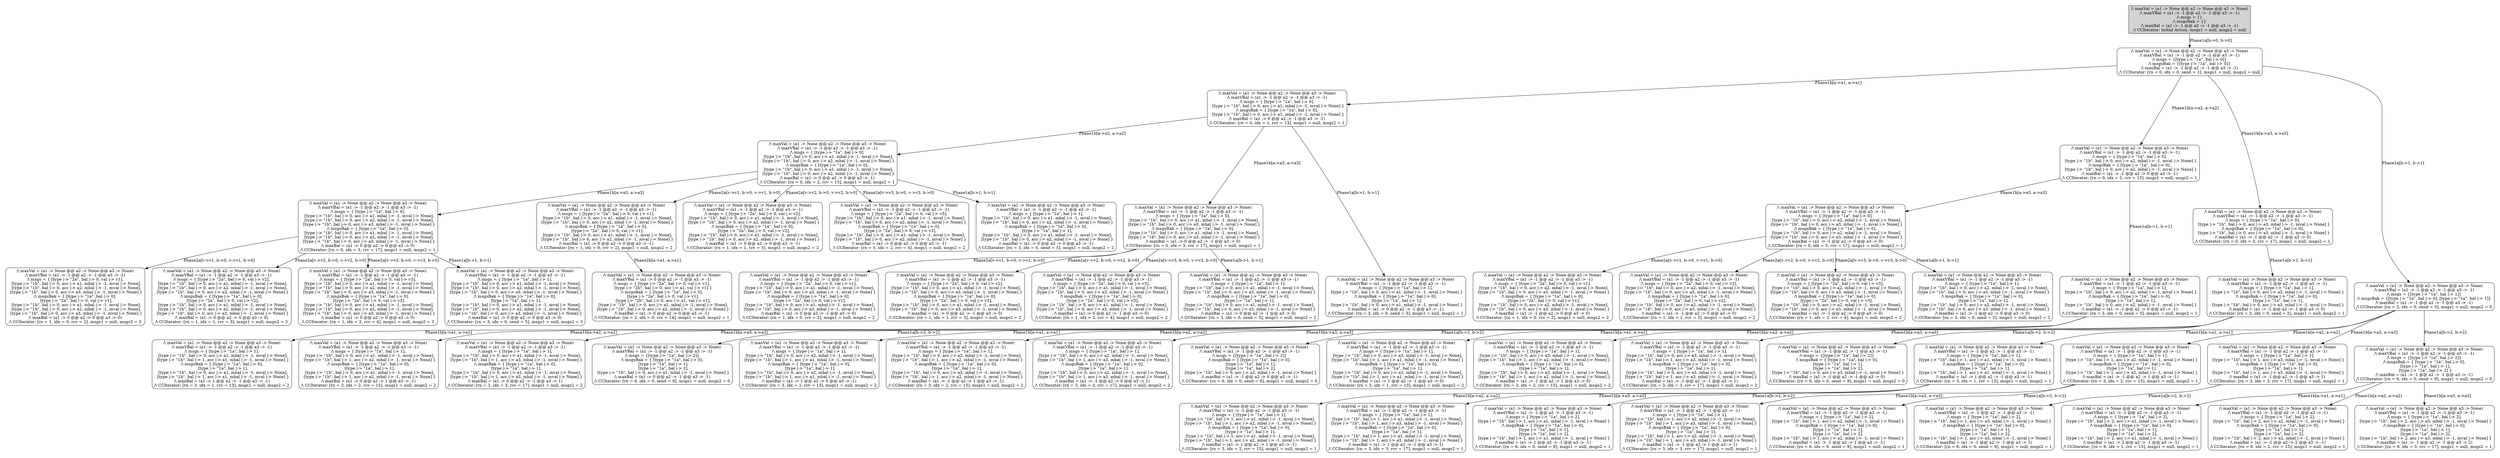 strict digraph DiskGraph {
node [shape=box,style=rounded]
nodesep=0.35;
subgraph cluster_graph {
color="white";
-783843461809023749 [label="/\\ maxVal = (a1 :> None @@ a2 :> None @@ a3 :> None)\n/\\ maxVBal = (a1 :> -1 @@ a2 :> -1 @@ a3 :> -1)\n/\\ msgs = {}\n/\\ msgsBak = {}\n/\\ maxBal = (a1 :> -1 @@ a2 :> -1 @@ a3 :> -1)\n/\\ CCIterator: Initial Action, msgs1 = null, msgs2 = null",style = filled]
-783843461809023749 -> 89586503969558820 [label="Phase1a[b->0, b->0]",color="black",fontcolor="black"];
89586503969558820 [label="/\\ maxVal = (a1 :> None @@ a2 :> None @@ a3 :> None)\n/\\ maxVBal = (a1 :> -1 @@ a2 :> -1 @@ a3 :> -1)\n/\\ msgs = {[type |-> \"1a\", bal |-> 0]}\n/\\ msgsBak = {[type |-> \"1a\", bal |-> 0]}\n/\\ maxBal = (a1 :> -1 @@ a2 :> -1 @@ a3 :> -1)\n/\\ CCIterator: [rn = 0, idx = 0, send = 1], msgs1 = null, msgs2 = null"];
89586503969558820 -> -3536700690470114615 [label="Phase1b[a->a1, a->a1]",color="black",fontcolor="black"];
-3536700690470114615 [label="/\\ maxVal = (a1 :> None @@ a2 :> None @@ a3 :> None)\n/\\ maxVBal = (a1 :> -1 @@ a2 :> -1 @@ a3 :> -1)\n/\\ msgs = { [type |-> \"1a\", bal |-> 0],\n  [type |-> \"1b\", bal |-> 0, acc |-> a1, mbal |-> -1, mval |-> None] }\n/\\ msgsBak = { [type |-> \"1a\", bal |-> 0],\n  [type |-> \"1b\", bal |-> 0, acc |-> a1, mbal |-> -1, mval |-> None] }\n/\\ maxBal = (a1 :> 0 @@ a2 :> -1 @@ a3 :> -1)\n/\\ CCIterator: [rn = 0, idx = 1, rcv = 13], msgs1 = null, msgs2 = 1"];
89586503969558820 -> 586396933715457328 [label="Phase1b[a->a2, a->a2]",color="black",fontcolor="black"];
586396933715457328 [label="/\\ maxVal = (a1 :> None @@ a2 :> None @@ a3 :> None)\n/\\ maxVBal = (a1 :> -1 @@ a2 :> -1 @@ a3 :> -1)\n/\\ msgs = { [type |-> \"1a\", bal |-> 0],\n  [type |-> \"1b\", bal |-> 0, acc |-> a2, mbal |-> -1, mval |-> None] }\n/\\ msgsBak = { [type |-> \"1a\", bal |-> 0],\n  [type |-> \"1b\", bal |-> 0, acc |-> a2, mbal |-> -1, mval |-> None] }\n/\\ maxBal = (a1 :> -1 @@ a2 :> 0 @@ a3 :> -1)\n/\\ CCIterator: [rn = 0, idx = 2, rcv = 15], msgs1 = null, msgs2 = 1"];
89586503969558820 -> 759928773422524099 [label="Phase1b[a->a3, a->a3]",color="black",fontcolor="black"];
759928773422524099 [label="/\\ maxVal = (a1 :> None @@ a2 :> None @@ a3 :> None)\n/\\ maxVBal = (a1 :> -1 @@ a2 :> -1 @@ a3 :> -1)\n/\\ msgs = { [type |-> \"1a\", bal |-> 0],\n  [type |-> \"1b\", bal |-> 0, acc |-> a3, mbal |-> -1, mval |-> None] }\n/\\ msgsBak = { [type |-> \"1a\", bal |-> 0],\n  [type |-> \"1b\", bal |-> 0, acc |-> a3, mbal |-> -1, mval |-> None] }\n/\\ maxBal = (a1 :> -1 @@ a2 :> -1 @@ a3 :> 0)\n/\\ CCIterator: [rn = 0, idx = 3, rcv = 17], msgs1 = null, msgs2 = 1"];
89586503969558820 -> -193270142883649610 [label="Phase1a[b->1, b->1]",color="black",fontcolor="black"];
-193270142883649610 [label="/\\ maxVal = (a1 :> None @@ a2 :> None @@ a3 :> None)\n/\\ maxVBal = (a1 :> -1 @@ a2 :> -1 @@ a3 :> -1)\n/\\ msgs = {[type |-> \"1a\", bal |-> 1]}\n/\\ msgsBak = {[type |-> \"1a\", bal |-> 0], [type |-> \"1a\", bal |-> 1]}\n/\\ maxBal = (a1 :> -1 @@ a2 :> -1 @@ a3 :> -1)\n/\\ CCIterator: [rn = 3, idx = 0, send = 5], msgs1 = null, msgs2 = 0"];
-3536700690470114615 -> -4638425869231125771 [label="Phase1b[a->a2, a->a2]",color="black",fontcolor="black"];
-4638425869231125771 [label="/\\ maxVal = (a1 :> None @@ a2 :> None @@ a3 :> None)\n/\\ maxVBal = (a1 :> -1 @@ a2 :> -1 @@ a3 :> -1)\n/\\ msgs = { [type |-> \"1a\", bal |-> 0],\n  [type |-> \"1b\", bal |-> 0, acc |-> a1, mbal |-> -1, mval |-> None],\n  [type |-> \"1b\", bal |-> 0, acc |-> a2, mbal |-> -1, mval |-> None] }\n/\\ msgsBak = { [type |-> \"1a\", bal |-> 0],\n  [type |-> \"1b\", bal |-> 0, acc |-> a1, mbal |-> -1, mval |-> None],\n  [type |-> \"1b\", bal |-> 0, acc |-> a2, mbal |-> -1, mval |-> None] }\n/\\ maxBal = (a1 :> 0 @@ a2 :> 0 @@ a3 :> -1)\n/\\ CCIterator: [rn = 0, idx = 2, rcv = 15], msgs1 = null, msgs2 = 1"];
-3536700690470114615 -> -458922857920013207 [label="Phase1b[a->a3, a->a3]",color="black",fontcolor="black"];
-458922857920013207 [label="/\\ maxVal = (a1 :> None @@ a2 :> None @@ a3 :> None)\n/\\ maxVBal = (a1 :> -1 @@ a2 :> -1 @@ a3 :> -1)\n/\\ msgs = { [type |-> \"1a\", bal |-> 0],\n  [type |-> \"1b\", bal |-> 0, acc |-> a1, mbal |-> -1, mval |-> None],\n  [type |-> \"1b\", bal |-> 0, acc |-> a3, mbal |-> -1, mval |-> None] }\n/\\ msgsBak = { [type |-> \"1a\", bal |-> 0],\n  [type |-> \"1b\", bal |-> 0, acc |-> a1, mbal |-> -1, mval |-> None],\n  [type |-> \"1b\", bal |-> 0, acc |-> a3, mbal |-> -1, mval |-> None] }\n/\\ maxBal = (a1 :> 0 @@ a2 :> -1 @@ a3 :> 0)\n/\\ CCIterator: [rn = 0, idx = 3, rcv = 17], msgs1 = null, msgs2 = 1"];
-3536700690470114615 -> -336054467440140465 [label="Phase1a[b->1, b->1]",color="black",fontcolor="black"];
-336054467440140465 [label="/\\ maxVal = (a1 :> None @@ a2 :> None @@ a3 :> None)\n/\\ maxVBal = (a1 :> -1 @@ a2 :> -1 @@ a3 :> -1)\n/\\ msgs = { [type |-> \"1a\", bal |-> 1],\n  [type |-> \"1b\", bal |-> 0, acc |-> a1, mbal |-> -1, mval |-> None] }\n/\\ msgsBak = { [type |-> \"1a\", bal |-> 0],\n  [type |-> \"1a\", bal |-> 1],\n  [type |-> \"1b\", bal |-> 0, acc |-> a1, mbal |-> -1, mval |-> None] }\n/\\ maxBal = (a1 :> 0 @@ a2 :> -1 @@ a3 :> -1)\n/\\ CCIterator: [rn = 3, idx = 0, send = 5], msgs1 = null, msgs2 = 1"];
586396933715457328 -> -5134153289974505985 [label="Phase1b[a->a3, a->a3]",color="black",fontcolor="black"];
-5134153289974505985 [label="/\\ maxVal = (a1 :> None @@ a2 :> None @@ a3 :> None)\n/\\ maxVBal = (a1 :> -1 @@ a2 :> -1 @@ a3 :> -1)\n/\\ msgs = { [type |-> \"1a\", bal |-> 0],\n  [type |-> \"1b\", bal |-> 0, acc |-> a2, mbal |-> -1, mval |-> None],\n  [type |-> \"1b\", bal |-> 0, acc |-> a3, mbal |-> -1, mval |-> None] }\n/\\ msgsBak = { [type |-> \"1a\", bal |-> 0],\n  [type |-> \"1b\", bal |-> 0, acc |-> a2, mbal |-> -1, mval |-> None],\n  [type |-> \"1b\", bal |-> 0, acc |-> a3, mbal |-> -1, mval |-> None] }\n/\\ maxBal = (a1 :> -1 @@ a2 :> 0 @@ a3 :> 0)\n/\\ CCIterator: [rn = 0, idx = 3, rcv = 17], msgs1 = null, msgs2 = 1"];
586396933715457328 -> 7902035128412051443 [label="Phase1a[b->1, b->1]",color="black",fontcolor="black"];
7902035128412051443 [label="/\\ maxVal = (a1 :> None @@ a2 :> None @@ a3 :> None)\n/\\ maxVBal = (a1 :> -1 @@ a2 :> -1 @@ a3 :> -1)\n/\\ msgs = { [type |-> \"1a\", bal |-> 1],\n  [type |-> \"1b\", bal |-> 0, acc |-> a2, mbal |-> -1, mval |-> None] }\n/\\ msgsBak = { [type |-> \"1a\", bal |-> 0],\n  [type |-> \"1a\", bal |-> 1],\n  [type |-> \"1b\", bal |-> 0, acc |-> a2, mbal |-> -1, mval |-> None] }\n/\\ maxBal = (a1 :> -1 @@ a2 :> 0 @@ a3 :> -1)\n/\\ CCIterator: [rn = 3, idx = 0, send = 5], msgs1 = null, msgs2 = 1"];
759928773422524099 -> -7654484446035502144 [label="Phase1a[b->1, b->1]",color="black",fontcolor="black"];
-7654484446035502144 [label="/\\ maxVal = (a1 :> None @@ a2 :> None @@ a3 :> None)\n/\\ maxVBal = (a1 :> -1 @@ a2 :> -1 @@ a3 :> -1)\n/\\ msgs = { [type |-> \"1a\", bal |-> 1],\n  [type |-> \"1b\", bal |-> 0, acc |-> a3, mbal |-> -1, mval |-> None] }\n/\\ msgsBak = { [type |-> \"1a\", bal |-> 0],\n  [type |-> \"1a\", bal |-> 1],\n  [type |-> \"1b\", bal |-> 0, acc |-> a3, mbal |-> -1, mval |-> None] }\n/\\ maxBal = (a1 :> -1 @@ a2 :> -1 @@ a3 :> 0)\n/\\ CCIterator: [rn = 3, idx = 0, send = 5], msgs1 = null, msgs2 = 1"];
-193270142883649610 -> 7111363086530880900 [label="Phase1b[a->a1, a->a1]",color="black",fontcolor="black"];
7111363086530880900 [label="/\\ maxVal = (a1 :> None @@ a2 :> None @@ a3 :> None)\n/\\ maxVBal = (a1 :> -1 @@ a2 :> -1 @@ a3 :> -1)\n/\\ msgs = { [type |-> \"1a\", bal |-> 1],\n  [type |-> \"1b\", bal |-> 1, acc |-> a1, mbal |-> -1, mval |-> None] }\n/\\ msgsBak = { [type |-> \"1a\", bal |-> 0],\n  [type |-> \"1a\", bal |-> 1],\n  [type |-> \"1b\", bal |-> 1, acc |-> a1, mbal |-> -1, mval |-> None] }\n/\\ maxBal = (a1 :> 1 @@ a2 :> -1 @@ a3 :> -1)\n/\\ CCIterator: [rn = 3, idx = 1, rcv = 13], msgs1 = null, msgs2 = 1"];
-193270142883649610 -> -3459706230766987334 [label="Phase1b[a->a2, a->a2]",color="black",fontcolor="black"];
-3459706230766987334 [label="/\\ maxVal = (a1 :> None @@ a2 :> None @@ a3 :> None)\n/\\ maxVBal = (a1 :> -1 @@ a2 :> -1 @@ a3 :> -1)\n/\\ msgs = { [type |-> \"1a\", bal |-> 1],\n  [type |-> \"1b\", bal |-> 1, acc |-> a2, mbal |-> -1, mval |-> None] }\n/\\ msgsBak = { [type |-> \"1a\", bal |-> 0],\n  [type |-> \"1a\", bal |-> 1],\n  [type |-> \"1b\", bal |-> 1, acc |-> a2, mbal |-> -1, mval |-> None] }\n/\\ maxBal = (a1 :> -1 @@ a2 :> 1 @@ a3 :> -1)\n/\\ CCIterator: [rn = 3, idx = 2, rcv = 15], msgs1 = null, msgs2 = 1"];
-193270142883649610 -> -4813248981791016798 [label="Phase1b[a->a3, a->a3]",color="black",fontcolor="black"];
-4813248981791016798 [label="/\\ maxVal = (a1 :> None @@ a2 :> None @@ a3 :> None)\n/\\ maxVBal = (a1 :> -1 @@ a2 :> -1 @@ a3 :> -1)\n/\\ msgs = { [type |-> \"1a\", bal |-> 1],\n  [type |-> \"1b\", bal |-> 1, acc |-> a3, mbal |-> -1, mval |-> None] }\n/\\ msgsBak = { [type |-> \"1a\", bal |-> 0],\n  [type |-> \"1a\", bal |-> 1],\n  [type |-> \"1b\", bal |-> 1, acc |-> a3, mbal |-> -1, mval |-> None] }\n/\\ maxBal = (a1 :> -1 @@ a2 :> -1 @@ a3 :> 1)\n/\\ CCIterator: [rn = 3, idx = 3, rcv = 17], msgs1 = null, msgs2 = 1"];
-193270142883649610 -> 5377352619169603616 [label="Phase1a[b->2, b->2]",color="black",fontcolor="black"];
5377352619169603616 [label="/\\ maxVal = (a1 :> None @@ a2 :> None @@ a3 :> None)\n/\\ maxVBal = (a1 :> -1 @@ a2 :> -1 @@ a3 :> -1)\n/\\ msgs = {[type |-> \"1a\", bal |-> 2]}\n/\\ msgsBak = { [type |-> \"1a\", bal |-> 0],\n  [type |-> \"1a\", bal |-> 1],\n  [type |-> \"1a\", bal |-> 2] }\n/\\ maxBal = (a1 :> -1 @@ a2 :> -1 @@ a3 :> -1)\n/\\ CCIterator: [rn = 6, idx = 0, send = 9], msgs1 = null, msgs2 = 0"];
-4638425869231125771 -> 1149722997001922469 [label="Phase1b[a->a3, a->a3]",color="black",fontcolor="black"];
1149722997001922469 [label="/\\ maxVal = (a1 :> None @@ a2 :> None @@ a3 :> None)\n/\\ maxVBal = (a1 :> -1 @@ a2 :> -1 @@ a3 :> -1)\n/\\ msgs = { [type |-> \"1a\", bal |-> 0],\n  [type |-> \"1b\", bal |-> 0, acc |-> a1, mbal |-> -1, mval |-> None],\n  [type |-> \"1b\", bal |-> 0, acc |-> a2, mbal |-> -1, mval |-> None],\n  [type |-> \"1b\", bal |-> 0, acc |-> a3, mbal |-> -1, mval |-> None] }\n/\\ msgsBak = { [type |-> \"1a\", bal |-> 0],\n  [type |-> \"1b\", bal |-> 0, acc |-> a1, mbal |-> -1, mval |-> None],\n  [type |-> \"1b\", bal |-> 0, acc |-> a2, mbal |-> -1, mval |-> None],\n  [type |-> \"1b\", bal |-> 0, acc |-> a3, mbal |-> -1, mval |-> None] }\n/\\ maxBal = (a1 :> 0 @@ a2 :> 0 @@ a3 :> 0)\n/\\ CCIterator: [rn = 0, idx = 3, rcv = 17], msgs1 = null, msgs2 = 1"];
-4638425869231125771 -> 2160805858232454261 [label="Phase2a[v->v1, b->0, v->v1, b->0]",color="black",fontcolor="black"];
2160805858232454261 [label="/\\ maxVal = (a1 :> None @@ a2 :> None @@ a3 :> None)\n/\\ maxVBal = (a1 :> -1 @@ a2 :> -1 @@ a3 :> -1)\n/\\ msgs = { [type |-> \"2a\", bal |-> 0, val |-> v1],\n  [type |-> \"1b\", bal |-> 0, acc |-> a1, mbal |-> -1, mval |-> None],\n  [type |-> \"1b\", bal |-> 0, acc |-> a2, mbal |-> -1, mval |-> None] }\n/\\ msgsBak = { [type |-> \"1a\", bal |-> 0],\n  [type |-> \"2a\", bal |-> 0, val |-> v1],\n  [type |-> \"1b\", bal |-> 0, acc |-> a1, mbal |-> -1, mval |-> None],\n  [type |-> \"1b\", bal |-> 0, acc |-> a2, mbal |-> -1, mval |-> None] }\n/\\ maxBal = (a1 :> 0 @@ a2 :> 0 @@ a3 :> -1)\n/\\ CCIterator: [rn = 1, idx = 0, rcv = 2], msgs1 = null, msgs2 = 2"];
-4638425869231125771 -> 3286695918114426330 [label="Phase2a[v->v2, b->0, v->v2, b->0]",color="black",fontcolor="black"];
3286695918114426330 [label="/\\ maxVal = (a1 :> None @@ a2 :> None @@ a3 :> None)\n/\\ maxVBal = (a1 :> -1 @@ a2 :> -1 @@ a3 :> -1)\n/\\ msgs = { [type |-> \"2a\", bal |-> 0, val |-> v2],\n  [type |-> \"1b\", bal |-> 0, acc |-> a1, mbal |-> -1, mval |-> None],\n  [type |-> \"1b\", bal |-> 0, acc |-> a2, mbal |-> -1, mval |-> None] }\n/\\ msgsBak = { [type |-> \"1a\", bal |-> 0],\n  [type |-> \"2a\", bal |-> 0, val |-> v2],\n  [type |-> \"1b\", bal |-> 0, acc |-> a1, mbal |-> -1, mval |-> None],\n  [type |-> \"1b\", bal |-> 0, acc |-> a2, mbal |-> -1, mval |-> None] }\n/\\ maxBal = (a1 :> 0 @@ a2 :> 0 @@ a3 :> -1)\n/\\ CCIterator: [rn = 1, idx = 1, rcv = 3], msgs1 = null, msgs2 = 2"];
-4638425869231125771 -> 9024275234812219179 [label="Phase2a[v->v3, b->0, v->v3, b->0]",color="black",fontcolor="black"];
9024275234812219179 [label="/\\ maxVal = (a1 :> None @@ a2 :> None @@ a3 :> None)\n/\\ maxVBal = (a1 :> -1 @@ a2 :> -1 @@ a3 :> -1)\n/\\ msgs = { [type |-> \"2a\", bal |-> 0, val |-> v3],\n  [type |-> \"1b\", bal |-> 0, acc |-> a1, mbal |-> -1, mval |-> None],\n  [type |-> \"1b\", bal |-> 0, acc |-> a2, mbal |-> -1, mval |-> None] }\n/\\ msgsBak = { [type |-> \"1a\", bal |-> 0],\n  [type |-> \"2a\", bal |-> 0, val |-> v3],\n  [type |-> \"1b\", bal |-> 0, acc |-> a1, mbal |-> -1, mval |-> None],\n  [type |-> \"1b\", bal |-> 0, acc |-> a2, mbal |-> -1, mval |-> None] }\n/\\ maxBal = (a1 :> 0 @@ a2 :> 0 @@ a3 :> -1)\n/\\ CCIterator: [rn = 1, idx = 2, rcv = 4], msgs1 = null, msgs2 = 2"];
-4638425869231125771 -> -5809754615540571102 [label="Phase1a[b->1, b->1]",color="black",fontcolor="black"];
-5809754615540571102 [label="/\\ maxVal = (a1 :> None @@ a2 :> None @@ a3 :> None)\n/\\ maxVBal = (a1 :> -1 @@ a2 :> -1 @@ a3 :> -1)\n/\\ msgs = { [type |-> \"1a\", bal |-> 1],\n  [type |-> \"1b\", bal |-> 0, acc |-> a1, mbal |-> -1, mval |-> None],\n  [type |-> \"1b\", bal |-> 0, acc |-> a2, mbal |-> -1, mval |-> None] }\n/\\ msgsBak = { [type |-> \"1a\", bal |-> 0],\n  [type |-> \"1a\", bal |-> 1],\n  [type |-> \"1b\", bal |-> 0, acc |-> a1, mbal |-> -1, mval |-> None],\n  [type |-> \"1b\", bal |-> 0, acc |-> a2, mbal |-> -1, mval |-> None] }\n/\\ maxBal = (a1 :> 0 @@ a2 :> 0 @@ a3 :> -1)\n/\\ CCIterator: [rn = 3, idx = 0, send = 5], msgs1 = null, msgs2 = 2"];
-458922857920013207 -> -489198710205397266 [label="Phase2a[v->v1, b->0, v->v1, b->0]",color="black",fontcolor="black"];
-489198710205397266 [label="/\\ maxVal = (a1 :> None @@ a2 :> None @@ a3 :> None)\n/\\ maxVBal = (a1 :> -1 @@ a2 :> -1 @@ a3 :> -1)\n/\\ msgs = { [type |-> \"2a\", bal |-> 0, val |-> v1],\n  [type |-> \"1b\", bal |-> 0, acc |-> a1, mbal |-> -1, mval |-> None],\n  [type |-> \"1b\", bal |-> 0, acc |-> a3, mbal |-> -1, mval |-> None] }\n/\\ msgsBak = { [type |-> \"1a\", bal |-> 0],\n  [type |-> \"2a\", bal |-> 0, val |-> v1],\n  [type |-> \"1b\", bal |-> 0, acc |-> a1, mbal |-> -1, mval |-> None],\n  [type |-> \"1b\", bal |-> 0, acc |-> a3, mbal |-> -1, mval |-> None] }\n/\\ maxBal = (a1 :> 0 @@ a2 :> -1 @@ a3 :> 0)\n/\\ CCIterator: [rn = 1, idx = 0, rcv = 2], msgs1 = null, msgs2 = 2"];
-458922857920013207 -> -3938945835747227839 [label="Phase2a[v->v2, b->0, v->v2, b->0]",color="black",fontcolor="black"];
-3938945835747227839 [label="/\\ maxVal = (a1 :> None @@ a2 :> None @@ a3 :> None)\n/\\ maxVBal = (a1 :> -1 @@ a2 :> -1 @@ a3 :> -1)\n/\\ msgs = { [type |-> \"2a\", bal |-> 0, val |-> v2],\n  [type |-> \"1b\", bal |-> 0, acc |-> a1, mbal |-> -1, mval |-> None],\n  [type |-> \"1b\", bal |-> 0, acc |-> a3, mbal |-> -1, mval |-> None] }\n/\\ msgsBak = { [type |-> \"1a\", bal |-> 0],\n  [type |-> \"2a\", bal |-> 0, val |-> v2],\n  [type |-> \"1b\", bal |-> 0, acc |-> a1, mbal |-> -1, mval |-> None],\n  [type |-> \"1b\", bal |-> 0, acc |-> a3, mbal |-> -1, mval |-> None] }\n/\\ maxBal = (a1 :> 0 @@ a2 :> -1 @@ a3 :> 0)\n/\\ CCIterator: [rn = 1, idx = 1, rcv = 3], msgs1 = null, msgs2 = 2"];
-458922857920013207 -> -7352663345080449616 [label="Phase2a[v->v3, b->0, v->v3, b->0]",color="black",fontcolor="black"];
-7352663345080449616 [label="/\\ maxVal = (a1 :> None @@ a2 :> None @@ a3 :> None)\n/\\ maxVBal = (a1 :> -1 @@ a2 :> -1 @@ a3 :> -1)\n/\\ msgs = { [type |-> \"2a\", bal |-> 0, val |-> v3],\n  [type |-> \"1b\", bal |-> 0, acc |-> a1, mbal |-> -1, mval |-> None],\n  [type |-> \"1b\", bal |-> 0, acc |-> a3, mbal |-> -1, mval |-> None] }\n/\\ msgsBak = { [type |-> \"1a\", bal |-> 0],\n  [type |-> \"2a\", bal |-> 0, val |-> v3],\n  [type |-> \"1b\", bal |-> 0, acc |-> a1, mbal |-> -1, mval |-> None],\n  [type |-> \"1b\", bal |-> 0, acc |-> a3, mbal |-> -1, mval |-> None] }\n/\\ maxBal = (a1 :> 0 @@ a2 :> -1 @@ a3 :> 0)\n/\\ CCIterator: [rn = 1, idx = 2, rcv = 4], msgs1 = null, msgs2 = 2"];
-458922857920013207 -> 5501030564059874632 [label="Phase1a[b->1, b->1]",color="black",fontcolor="black"];
5501030564059874632 [label="/\\ maxVal = (a1 :> None @@ a2 :> None @@ a3 :> None)\n/\\ maxVBal = (a1 :> -1 @@ a2 :> -1 @@ a3 :> -1)\n/\\ msgs = { [type |-> \"1a\", bal |-> 1],\n  [type |-> \"1b\", bal |-> 0, acc |-> a1, mbal |-> -1, mval |-> None],\n  [type |-> \"1b\", bal |-> 0, acc |-> a3, mbal |-> -1, mval |-> None] }\n/\\ msgsBak = { [type |-> \"1a\", bal |-> 0],\n  [type |-> \"1a\", bal |-> 1],\n  [type |-> \"1b\", bal |-> 0, acc |-> a1, mbal |-> -1, mval |-> None],\n  [type |-> \"1b\", bal |-> 0, acc |-> a3, mbal |-> -1, mval |-> None] }\n/\\ maxBal = (a1 :> 0 @@ a2 :> -1 @@ a3 :> 0)\n/\\ CCIterator: [rn = 3, idx = 0, send = 5], msgs1 = null, msgs2 = 2"];
-336054467440140465 -> 5454872189433032208 [label="Phase1b[a->a1, a->a1]",color="black",fontcolor="black"];
5454872189433032208 [label="/\\ maxVal = (a1 :> None @@ a2 :> None @@ a3 :> None)\n/\\ maxVBal = (a1 :> -1 @@ a2 :> -1 @@ a3 :> -1)\n/\\ msgs = { [type |-> \"1a\", bal |-> 1],\n  [type |-> \"1b\", bal |-> 0, acc |-> a1, mbal |-> -1, mval |-> None],\n  [type |-> \"1b\", bal |-> 1, acc |-> a1, mbal |-> -1, mval |-> None] }\n/\\ msgsBak = { [type |-> \"1a\", bal |-> 0],\n  [type |-> \"1a\", bal |-> 1],\n  [type |-> \"1b\", bal |-> 0, acc |-> a1, mbal |-> -1, mval |-> None],\n  [type |-> \"1b\", bal |-> 1, acc |-> a1, mbal |-> -1, mval |-> None] }\n/\\ maxBal = (a1 :> 1 @@ a2 :> -1 @@ a3 :> -1)\n/\\ CCIterator: [rn = 3, idx = 1, rcv = 13], msgs1 = null, msgs2 = 2"];
-336054467440140465 -> 5997845482355338673 [label="Phase1b[a->a2, a->a2]",color="black",fontcolor="black"];
5997845482355338673 [label="/\\ maxVal = (a1 :> None @@ a2 :> None @@ a3 :> None)\n/\\ maxVBal = (a1 :> -1 @@ a2 :> -1 @@ a3 :> -1)\n/\\ msgs = { [type |-> \"1a\", bal |-> 1],\n  [type |-> \"1b\", bal |-> 0, acc |-> a1, mbal |-> -1, mval |-> None],\n  [type |-> \"1b\", bal |-> 1, acc |-> a2, mbal |-> -1, mval |-> None] }\n/\\ msgsBak = { [type |-> \"1a\", bal |-> 0],\n  [type |-> \"1a\", bal |-> 1],\n  [type |-> \"1b\", bal |-> 0, acc |-> a1, mbal |-> -1, mval |-> None],\n  [type |-> \"1b\", bal |-> 1, acc |-> a2, mbal |-> -1, mval |-> None] }\n/\\ maxBal = (a1 :> 0 @@ a2 :> 1 @@ a3 :> -1)\n/\\ CCIterator: [rn = 3, idx = 2, rcv = 15], msgs1 = null, msgs2 = 2"];
-336054467440140465 -> 4221994409257529328 [label="Phase1b[a->a3, a->a3]",color="black",fontcolor="black"];
4221994409257529328 [label="/\\ maxVal = (a1 :> None @@ a2 :> None @@ a3 :> None)\n/\\ maxVBal = (a1 :> -1 @@ a2 :> -1 @@ a3 :> -1)\n/\\ msgs = { [type |-> \"1a\", bal |-> 1],\n  [type |-> \"1b\", bal |-> 0, acc |-> a1, mbal |-> -1, mval |-> None],\n  [type |-> \"1b\", bal |-> 1, acc |-> a3, mbal |-> -1, mval |-> None] }\n/\\ msgsBak = { [type |-> \"1a\", bal |-> 0],\n  [type |-> \"1a\", bal |-> 1],\n  [type |-> \"1b\", bal |-> 0, acc |-> a1, mbal |-> -1, mval |-> None],\n  [type |-> \"1b\", bal |-> 1, acc |-> a3, mbal |-> -1, mval |-> None] }\n/\\ maxBal = (a1 :> 0 @@ a2 :> -1 @@ a3 :> 1)\n/\\ CCIterator: [rn = 3, idx = 3, rcv = 17], msgs1 = null, msgs2 = 2"];
-336054467440140465 -> 6238252969734790407 [label="Phase1a[b->2, b->2]",color="black",fontcolor="black"];
6238252969734790407 [label="/\\ maxVal = (a1 :> None @@ a2 :> None @@ a3 :> None)\n/\\ maxVBal = (a1 :> -1 @@ a2 :> -1 @@ a3 :> -1)\n/\\ msgs = {[type |-> \"1a\", bal |-> 2]}\n/\\ msgsBak = { [type |-> \"1a\", bal |-> 0],\n  [type |-> \"1a\", bal |-> 1],\n  [type |-> \"1a\", bal |-> 2],\n  [type |-> \"1b\", bal |-> 0, acc |-> a1, mbal |-> -1, mval |-> None] }\n/\\ maxBal = (a1 :> 0 @@ a2 :> -1 @@ a3 :> -1)\n/\\ CCIterator: [rn = 6, idx = 0, send = 9], msgs1 = null, msgs2 = 0"];
-5134153289974505985 -> 8901232676409823510 [label="Phase2a[v->v1, b->0, v->v1, b->0]",color="black",fontcolor="black"];
8901232676409823510 [label="/\\ maxVal = (a1 :> None @@ a2 :> None @@ a3 :> None)\n/\\ maxVBal = (a1 :> -1 @@ a2 :> -1 @@ a3 :> -1)\n/\\ msgs = { [type |-> \"2a\", bal |-> 0, val |-> v1],\n  [type |-> \"1b\", bal |-> 0, acc |-> a2, mbal |-> -1, mval |-> None],\n  [type |-> \"1b\", bal |-> 0, acc |-> a3, mbal |-> -1, mval |-> None] }\n/\\ msgsBak = { [type |-> \"1a\", bal |-> 0],\n  [type |-> \"2a\", bal |-> 0, val |-> v1],\n  [type |-> \"1b\", bal |-> 0, acc |-> a2, mbal |-> -1, mval |-> None],\n  [type |-> \"1b\", bal |-> 0, acc |-> a3, mbal |-> -1, mval |-> None] }\n/\\ maxBal = (a1 :> -1 @@ a2 :> 0 @@ a3 :> 0)\n/\\ CCIterator: [rn = 1, idx = 0, rcv = 2], msgs1 = null, msgs2 = 2"];
-5134153289974505985 -> 5469496444185039033 [label="Phase2a[v->v2, b->0, v->v2, b->0]",color="black",fontcolor="black"];
5469496444185039033 [label="/\\ maxVal = (a1 :> None @@ a2 :> None @@ a3 :> None)\n/\\ maxVBal = (a1 :> -1 @@ a2 :> -1 @@ a3 :> -1)\n/\\ msgs = { [type |-> \"2a\", bal |-> 0, val |-> v2],\n  [type |-> \"1b\", bal |-> 0, acc |-> a2, mbal |-> -1, mval |-> None],\n  [type |-> \"1b\", bal |-> 0, acc |-> a3, mbal |-> -1, mval |-> None] }\n/\\ msgsBak = { [type |-> \"1a\", bal |-> 0],\n  [type |-> \"2a\", bal |-> 0, val |-> v2],\n  [type |-> \"1b\", bal |-> 0, acc |-> a2, mbal |-> -1, mval |-> None],\n  [type |-> \"1b\", bal |-> 0, acc |-> a3, mbal |-> -1, mval |-> None] }\n/\\ maxBal = (a1 :> -1 @@ a2 :> 0 @@ a3 :> 0)\n/\\ CCIterator: [rn = 1, idx = 1, rcv = 3], msgs1 = null, msgs2 = 2"];
-5134153289974505985 -> 1965702545830629960 [label="Phase2a[v->v3, b->0, v->v3, b->0]",color="black",fontcolor="black"];
1965702545830629960 [label="/\\ maxVal = (a1 :> None @@ a2 :> None @@ a3 :> None)\n/\\ maxVBal = (a1 :> -1 @@ a2 :> -1 @@ a3 :> -1)\n/\\ msgs = { [type |-> \"2a\", bal |-> 0, val |-> v3],\n  [type |-> \"1b\", bal |-> 0, acc |-> a2, mbal |-> -1, mval |-> None],\n  [type |-> \"1b\", bal |-> 0, acc |-> a3, mbal |-> -1, mval |-> None] }\n/\\ msgsBak = { [type |-> \"1a\", bal |-> 0],\n  [type |-> \"2a\", bal |-> 0, val |-> v3],\n  [type |-> \"1b\", bal |-> 0, acc |-> a2, mbal |-> -1, mval |-> None],\n  [type |-> \"1b\", bal |-> 0, acc |-> a3, mbal |-> -1, mval |-> None] }\n/\\ maxBal = (a1 :> -1 @@ a2 :> 0 @@ a3 :> 0)\n/\\ CCIterator: [rn = 1, idx = 2, rcv = 4], msgs1 = null, msgs2 = 2"];
-5134153289974505985 -> 8236920257383211042 [label="Phase1a[b->1, b->1]",color="black",fontcolor="black"];
8236920257383211042 [label="/\\ maxVal = (a1 :> None @@ a2 :> None @@ a3 :> None)\n/\\ maxVBal = (a1 :> -1 @@ a2 :> -1 @@ a3 :> -1)\n/\\ msgs = { [type |-> \"1a\", bal |-> 1],\n  [type |-> \"1b\", bal |-> 0, acc |-> a2, mbal |-> -1, mval |-> None],\n  [type |-> \"1b\", bal |-> 0, acc |-> a3, mbal |-> -1, mval |-> None] }\n/\\ msgsBak = { [type |-> \"1a\", bal |-> 0],\n  [type |-> \"1a\", bal |-> 1],\n  [type |-> \"1b\", bal |-> 0, acc |-> a2, mbal |-> -1, mval |-> None],\n  [type |-> \"1b\", bal |-> 0, acc |-> a3, mbal |-> -1, mval |-> None] }\n/\\ maxBal = (a1 :> -1 @@ a2 :> 0 @@ a3 :> 0)\n/\\ CCIterator: [rn = 3, idx = 0, send = 5], msgs1 = null, msgs2 = 2"];
7902035128412051443 -> -1313676618418074354 [label="Phase1b[a->a1, a->a1]",color="black",fontcolor="black"];
-1313676618418074354 [label="/\\ maxVal = (a1 :> None @@ a2 :> None @@ a3 :> None)\n/\\ maxVBal = (a1 :> -1 @@ a2 :> -1 @@ a3 :> -1)\n/\\ msgs = { [type |-> \"1a\", bal |-> 1],\n  [type |-> \"1b\", bal |-> 0, acc |-> a2, mbal |-> -1, mval |-> None],\n  [type |-> \"1b\", bal |-> 1, acc |-> a1, mbal |-> -1, mval |-> None] }\n/\\ msgsBak = { [type |-> \"1a\", bal |-> 0],\n  [type |-> \"1a\", bal |-> 1],\n  [type |-> \"1b\", bal |-> 0, acc |-> a2, mbal |-> -1, mval |-> None],\n  [type |-> \"1b\", bal |-> 1, acc |-> a1, mbal |-> -1, mval |-> None] }\n/\\ maxBal = (a1 :> 1 @@ a2 :> 0 @@ a3 :> -1)\n/\\ CCIterator: [rn = 3, idx = 1, rcv = 13], msgs1 = null, msgs2 = 2"];
7902035128412051443 -> 4498025722894907063 [label="Phase1b[a->a2, a->a2]",color="black",fontcolor="black"];
4498025722894907063 [label="/\\ maxVal = (a1 :> None @@ a2 :> None @@ a3 :> None)\n/\\ maxVBal = (a1 :> -1 @@ a2 :> -1 @@ a3 :> -1)\n/\\ msgs = { [type |-> \"1a\", bal |-> 1],\n  [type |-> \"1b\", bal |-> 0, acc |-> a2, mbal |-> -1, mval |-> None],\n  [type |-> \"1b\", bal |-> 1, acc |-> a2, mbal |-> -1, mval |-> None] }\n/\\ msgsBak = { [type |-> \"1a\", bal |-> 0],\n  [type |-> \"1a\", bal |-> 1],\n  [type |-> \"1b\", bal |-> 0, acc |-> a2, mbal |-> -1, mval |-> None],\n  [type |-> \"1b\", bal |-> 1, acc |-> a2, mbal |-> -1, mval |-> None] }\n/\\ maxBal = (a1 :> -1 @@ a2 :> 1 @@ a3 :> -1)\n/\\ CCIterator: [rn = 3, idx = 2, rcv = 15], msgs1 = null, msgs2 = 2"];
7902035128412051443 -> 328609908245809818 [label="Phase1b[a->a3, a->a3]",color="black",fontcolor="black"];
328609908245809818 [label="/\\ maxVal = (a1 :> None @@ a2 :> None @@ a3 :> None)\n/\\ maxVBal = (a1 :> -1 @@ a2 :> -1 @@ a3 :> -1)\n/\\ msgs = { [type |-> \"1a\", bal |-> 1],\n  [type |-> \"1b\", bal |-> 0, acc |-> a2, mbal |-> -1, mval |-> None],\n  [type |-> \"1b\", bal |-> 1, acc |-> a3, mbal |-> -1, mval |-> None] }\n/\\ msgsBak = { [type |-> \"1a\", bal |-> 0],\n  [type |-> \"1a\", bal |-> 1],\n  [type |-> \"1b\", bal |-> 0, acc |-> a2, mbal |-> -1, mval |-> None],\n  [type |-> \"1b\", bal |-> 1, acc |-> a3, mbal |-> -1, mval |-> None] }\n/\\ maxBal = (a1 :> -1 @@ a2 :> 0 @@ a3 :> 1)\n/\\ CCIterator: [rn = 3, idx = 3, rcv = 17], msgs1 = null, msgs2 = 2"];
7902035128412051443 -> -8727912498288735192 [label="Phase1a[b->2, b->2]",color="black",fontcolor="black"];
-8727912498288735192 [label="/\\ maxVal = (a1 :> None @@ a2 :> None @@ a3 :> None)\n/\\ maxVBal = (a1 :> -1 @@ a2 :> -1 @@ a3 :> -1)\n/\\ msgs = {[type |-> \"1a\", bal |-> 2]}\n/\\ msgsBak = { [type |-> \"1a\", bal |-> 0],\n  [type |-> \"1a\", bal |-> 1],\n  [type |-> \"1a\", bal |-> 2],\n  [type |-> \"1b\", bal |-> 0, acc |-> a2, mbal |-> -1, mval |-> None] }\n/\\ maxBal = (a1 :> -1 @@ a2 :> 0 @@ a3 :> -1)\n/\\ CCIterator: [rn = 6, idx = 0, send = 9], msgs1 = null, msgs2 = 0"];
-7654484446035502144 -> -5126216113457461108 [label="Phase1b[a->a1, a->a1]",color="black",fontcolor="black"];
-5126216113457461108 [label="/\\ maxVal = (a1 :> None @@ a2 :> None @@ a3 :> None)\n/\\ maxVBal = (a1 :> -1 @@ a2 :> -1 @@ a3 :> -1)\n/\\ msgs = { [type |-> \"1a\", bal |-> 1],\n  [type |-> \"1b\", bal |-> 0, acc |-> a3, mbal |-> -1, mval |-> None],\n  [type |-> \"1b\", bal |-> 1, acc |-> a1, mbal |-> -1, mval |-> None] }\n/\\ msgsBak = { [type |-> \"1a\", bal |-> 0],\n  [type |-> \"1a\", bal |-> 1],\n  [type |-> \"1b\", bal |-> 0, acc |-> a3, mbal |-> -1, mval |-> None],\n  [type |-> \"1b\", bal |-> 1, acc |-> a1, mbal |-> -1, mval |-> None] }\n/\\ maxBal = (a1 :> 1 @@ a2 :> -1 @@ a3 :> 0)\n/\\ CCIterator: [rn = 3, idx = 1, rcv = 13], msgs1 = null, msgs2 = 2"];
-7654484446035502144 -> 4052318592364989785 [label="Phase1b[a->a2, a->a2]",color="black",fontcolor="black"];
4052318592364989785 [label="/\\ maxVal = (a1 :> None @@ a2 :> None @@ a3 :> None)\n/\\ maxVBal = (a1 :> -1 @@ a2 :> -1 @@ a3 :> -1)\n/\\ msgs = { [type |-> \"1a\", bal |-> 1],\n  [type |-> \"1b\", bal |-> 0, acc |-> a3, mbal |-> -1, mval |-> None],\n  [type |-> \"1b\", bal |-> 1, acc |-> a2, mbal |-> -1, mval |-> None] }\n/\\ msgsBak = { [type |-> \"1a\", bal |-> 0],\n  [type |-> \"1a\", bal |-> 1],\n  [type |-> \"1b\", bal |-> 0, acc |-> a3, mbal |-> -1, mval |-> None],\n  [type |-> \"1b\", bal |-> 1, acc |-> a2, mbal |-> -1, mval |-> None] }\n/\\ maxBal = (a1 :> -1 @@ a2 :> 1 @@ a3 :> 0)\n/\\ CCIterator: [rn = 3, idx = 2, rcv = 15], msgs1 = null, msgs2 = 2"];
-7654484446035502144 -> 347366106590494680 [label="Phase1b[a->a3, a->a3]",color="black",fontcolor="black"];
347366106590494680 [label="/\\ maxVal = (a1 :> None @@ a2 :> None @@ a3 :> None)\n/\\ maxVBal = (a1 :> -1 @@ a2 :> -1 @@ a3 :> -1)\n/\\ msgs = { [type |-> \"1a\", bal |-> 1],\n  [type |-> \"1b\", bal |-> 0, acc |-> a3, mbal |-> -1, mval |-> None],\n  [type |-> \"1b\", bal |-> 1, acc |-> a3, mbal |-> -1, mval |-> None] }\n/\\ msgsBak = { [type |-> \"1a\", bal |-> 0],\n  [type |-> \"1a\", bal |-> 1],\n  [type |-> \"1b\", bal |-> 0, acc |-> a3, mbal |-> -1, mval |-> None],\n  [type |-> \"1b\", bal |-> 1, acc |-> a3, mbal |-> -1, mval |-> None] }\n/\\ maxBal = (a1 :> -1 @@ a2 :> -1 @@ a3 :> 1)\n/\\ CCIterator: [rn = 3, idx = 3, rcv = 17], msgs1 = null, msgs2 = 2"];
-7654484446035502144 -> 4830308099795302250 [label="Phase1a[b->2, b->2]",color="black",fontcolor="black"];
4830308099795302250 [label="/\\ maxVal = (a1 :> None @@ a2 :> None @@ a3 :> None)\n/\\ maxVBal = (a1 :> -1 @@ a2 :> -1 @@ a3 :> -1)\n/\\ msgs = {[type |-> \"1a\", bal |-> 2]}\n/\\ msgsBak = { [type |-> \"1a\", bal |-> 0],\n  [type |-> \"1a\", bal |-> 1],\n  [type |-> \"1a\", bal |-> 2],\n  [type |-> \"1b\", bal |-> 0, acc |-> a3, mbal |-> -1, mval |-> None] }\n/\\ maxBal = (a1 :> -1 @@ a2 :> -1 @@ a3 :> 0)\n/\\ CCIterator: [rn = 6, idx = 0, send = 9], msgs1 = null, msgs2 = 0"];
7111363086530880900 -> -8860604884461632968 [label="Phase1b[a->a2, a->a2]",color="black",fontcolor="black"];
-8860604884461632968 [label="/\\ maxVal = (a1 :> None @@ a2 :> None @@ a3 :> None)\n/\\ maxVBal = (a1 :> -1 @@ a2 :> -1 @@ a3 :> -1)\n/\\ msgs = { [type |-> \"1a\", bal |-> 1],\n  [type |-> \"1b\", bal |-> 1, acc |-> a1, mbal |-> -1, mval |-> None],\n  [type |-> \"1b\", bal |-> 1, acc |-> a2, mbal |-> -1, mval |-> None] }\n/\\ msgsBak = { [type |-> \"1a\", bal |-> 0],\n  [type |-> \"1a\", bal |-> 1],\n  [type |-> \"1b\", bal |-> 1, acc |-> a1, mbal |-> -1, mval |-> None],\n  [type |-> \"1b\", bal |-> 1, acc |-> a2, mbal |-> -1, mval |-> None] }\n/\\ maxBal = (a1 :> 1 @@ a2 :> 1 @@ a3 :> -1)\n/\\ CCIterator: [rn = 3, idx = 2, rcv = 15], msgs1 = null, msgs2 = 1"];
7111363086530880900 -> -1395016414052450183 [label="Phase1b[a->a3, a->a3]",color="black",fontcolor="black"];
-1395016414052450183 [label="/\\ maxVal = (a1 :> None @@ a2 :> None @@ a3 :> None)\n/\\ maxVBal = (a1 :> -1 @@ a2 :> -1 @@ a3 :> -1)\n/\\ msgs = { [type |-> \"1a\", bal |-> 1],\n  [type |-> \"1b\", bal |-> 1, acc |-> a1, mbal |-> -1, mval |-> None],\n  [type |-> \"1b\", bal |-> 1, acc |-> a3, mbal |-> -1, mval |-> None] }\n/\\ msgsBak = { [type |-> \"1a\", bal |-> 0],\n  [type |-> \"1a\", bal |-> 1],\n  [type |-> \"1b\", bal |-> 1, acc |-> a1, mbal |-> -1, mval |-> None],\n  [type |-> \"1b\", bal |-> 1, acc |-> a3, mbal |-> -1, mval |-> None] }\n/\\ maxBal = (a1 :> 1 @@ a2 :> -1 @@ a3 :> 1)\n/\\ CCIterator: [rn = 3, idx = 3, rcv = 17], msgs1 = null, msgs2 = 1"];
7111363086530880900 -> 6606618787953614054 [label="Phase1a[b->2, b->2]",color="black",fontcolor="black"];
6606618787953614054 [label="/\\ maxVal = (a1 :> None @@ a2 :> None @@ a3 :> None)\n/\\ maxVBal = (a1 :> -1 @@ a2 :> -1 @@ a3 :> -1)\n/\\ msgs = { [type |-> \"1a\", bal |-> 2],\n  [type |-> \"1b\", bal |-> 1, acc |-> a1, mbal |-> -1, mval |-> None] }\n/\\ msgsBak = { [type |-> \"1a\", bal |-> 0],\n  [type |-> \"1a\", bal |-> 1],\n  [type |-> \"1a\", bal |-> 2],\n  [type |-> \"1b\", bal |-> 1, acc |-> a1, mbal |-> -1, mval |-> None] }\n/\\ maxBal = (a1 :> 1 @@ a2 :> -1 @@ a3 :> -1)\n/\\ CCIterator: [rn = 6, idx = 0, send = 9], msgs1 = null, msgs2 = 1"];
-3459706230766987334 -> -1654882505285263471 [label="Phase1b[a->a3, a->a3]",color="black",fontcolor="black"];
-1654882505285263471 [label="/\\ maxVal = (a1 :> None @@ a2 :> None @@ a3 :> None)\n/\\ maxVBal = (a1 :> -1 @@ a2 :> -1 @@ a3 :> -1)\n/\\ msgs = { [type |-> \"1a\", bal |-> 1],\n  [type |-> \"1b\", bal |-> 1, acc |-> a2, mbal |-> -1, mval |-> None],\n  [type |-> \"1b\", bal |-> 1, acc |-> a3, mbal |-> -1, mval |-> None] }\n/\\ msgsBak = { [type |-> \"1a\", bal |-> 0],\n  [type |-> \"1a\", bal |-> 1],\n  [type |-> \"1b\", bal |-> 1, acc |-> a2, mbal |-> -1, mval |-> None],\n  [type |-> \"1b\", bal |-> 1, acc |-> a3, mbal |-> -1, mval |-> None] }\n/\\ maxBal = (a1 :> -1 @@ a2 :> 1 @@ a3 :> 1)\n/\\ CCIterator: [rn = 3, idx = 3, rcv = 17], msgs1 = null, msgs2 = 1"];
-3459706230766987334 -> 7805890512824179566 [label="Phase1a[b->2, b->2]",color="black",fontcolor="black"];
7805890512824179566 [label="/\\ maxVal = (a1 :> None @@ a2 :> None @@ a3 :> None)\n/\\ maxVBal = (a1 :> -1 @@ a2 :> -1 @@ a3 :> -1)\n/\\ msgs = { [type |-> \"1a\", bal |-> 2],\n  [type |-> \"1b\", bal |-> 1, acc |-> a2, mbal |-> -1, mval |-> None] }\n/\\ msgsBak = { [type |-> \"1a\", bal |-> 0],\n  [type |-> \"1a\", bal |-> 1],\n  [type |-> \"1a\", bal |-> 2],\n  [type |-> \"1b\", bal |-> 1, acc |-> a2, mbal |-> -1, mval |-> None] }\n/\\ maxBal = (a1 :> -1 @@ a2 :> 1 @@ a3 :> -1)\n/\\ CCIterator: [rn = 6, idx = 0, send = 9], msgs1 = null, msgs2 = 1"];
-4813248981791016798 -> -6764353361693690393 [label="Phase1a[b->2, b->2]",color="black",fontcolor="black"];
-6764353361693690393 [label="/\\ maxVal = (a1 :> None @@ a2 :> None @@ a3 :> None)\n/\\ maxVBal = (a1 :> -1 @@ a2 :> -1 @@ a3 :> -1)\n/\\ msgs = { [type |-> \"1a\", bal |-> 2],\n  [type |-> \"1b\", bal |-> 1, acc |-> a3, mbal |-> -1, mval |-> None] }\n/\\ msgsBak = { [type |-> \"1a\", bal |-> 0],\n  [type |-> \"1a\", bal |-> 1],\n  [type |-> \"1a\", bal |-> 2],\n  [type |-> \"1b\", bal |-> 1, acc |-> a3, mbal |-> -1, mval |-> None] }\n/\\ maxBal = (a1 :> -1 @@ a2 :> -1 @@ a3 :> 1)\n/\\ CCIterator: [rn = 6, idx = 0, send = 9], msgs1 = null, msgs2 = 1"];
5377352619169603616 -> 2136372919327574923 [label="Phase1b[a->a1, a->a1]",color="black",fontcolor="black"];
2136372919327574923 [label="/\\ maxVal = (a1 :> None @@ a2 :> None @@ a3 :> None)\n/\\ maxVBal = (a1 :> -1 @@ a2 :> -1 @@ a3 :> -1)\n/\\ msgs = { [type |-> \"1a\", bal |-> 2],\n  [type |-> \"1b\", bal |-> 2, acc |-> a1, mbal |-> -1, mval |-> None] }\n/\\ msgsBak = { [type |-> \"1a\", bal |-> 0],\n  [type |-> \"1a\", bal |-> 1],\n  [type |-> \"1a\", bal |-> 2],\n  [type |-> \"1b\", bal |-> 2, acc |-> a1, mbal |-> -1, mval |-> None] }\n/\\ maxBal = (a1 :> 2 @@ a2 :> -1 @@ a3 :> -1)\n/\\ CCIterator: [rn = 6, idx = 1, rcv = 13], msgs1 = null, msgs2 = 1"];
5377352619169603616 -> 7388797217996047237 [label="Phase1b[a->a2, a->a2]",color="black",fontcolor="black"];
7388797217996047237 [label="/\\ maxVal = (a1 :> None @@ a2 :> None @@ a3 :> None)\n/\\ maxVBal = (a1 :> -1 @@ a2 :> -1 @@ a3 :> -1)\n/\\ msgs = { [type |-> \"1a\", bal |-> 2],\n  [type |-> \"1b\", bal |-> 2, acc |-> a2, mbal |-> -1, mval |-> None] }\n/\\ msgsBak = { [type |-> \"1a\", bal |-> 0],\n  [type |-> \"1a\", bal |-> 1],\n  [type |-> \"1a\", bal |-> 2],\n  [type |-> \"1b\", bal |-> 2, acc |-> a2, mbal |-> -1, mval |-> None] }\n/\\ maxBal = (a1 :> -1 @@ a2 :> 2 @@ a3 :> -1)\n/\\ CCIterator: [rn = 6, idx = 2, rcv = 15], msgs1 = null, msgs2 = 1"];
5377352619169603616 -> 7521514241058537332 [label="Phase1b[a->a3, a->a3]",color="black",fontcolor="black"];
7521514241058537332 [label="/\\ maxVal = (a1 :> None @@ a2 :> None @@ a3 :> None)\n/\\ maxVBal = (a1 :> -1 @@ a2 :> -1 @@ a3 :> -1)\n/\\ msgs = { [type |-> \"1a\", bal |-> 2],\n  [type |-> \"1b\", bal |-> 2, acc |-> a3, mbal |-> -1, mval |-> None] }\n/\\ msgsBak = { [type |-> \"1a\", bal |-> 0],\n  [type |-> \"1a\", bal |-> 1],\n  [type |-> \"1a\", bal |-> 2],\n  [type |-> \"1b\", bal |-> 2, acc |-> a3, mbal |-> -1, mval |-> None] }\n/\\ maxBal = (a1 :> -1 @@ a2 :> -1 @@ a3 :> 2)\n/\\ CCIterator: [rn = 6, idx = 3, rcv = 17], msgs1 = null, msgs2 = 1"];
1149722997001922469 -> 4088023687359001929 [label="Phase2a[v->v1, b->0, v->v1, b->0]",color="black",fontcolor="black"];
4088023687359001929 [label="/\\ maxVal = (a1 :> None @@ a2 :> None @@ a3 :> None)\n/\\ maxVBal = (a1 :> -1 @@ a2 :> -1 @@ a3 :> -1)\n/\\ msgs = { [type |-> \"2a\", bal |-> 0, val |-> v1],\n  [type |-> \"1b\", bal |-> 0, acc |-> a1, mbal |-> -1, mval |-> None],\n  [type |-> \"1b\", bal |-> 0, acc |-> a2, mbal |-> -1, mval |-> None],\n  [type |-> \"1b\", bal |-> 0, acc |-> a3, mbal |-> -1, mval |-> None] }\n/\\ msgsBak = { [type |-> \"1a\", bal |-> 0],\n  [type |-> \"2a\", bal |-> 0, val |-> v1],\n  [type |-> \"1b\", bal |-> 0, acc |-> a1, mbal |-> -1, mval |-> None],\n  [type |-> \"1b\", bal |-> 0, acc |-> a2, mbal |-> -1, mval |-> None],\n  [type |-> \"1b\", bal |-> 0, acc |-> a3, mbal |-> -1, mval |-> None] }\n/\\ maxBal = (a1 :> 0 @@ a2 :> 0 @@ a3 :> 0)\n/\\ CCIterator: [rn = 1, idx = 0, rcv = 2], msgs1 = null, msgs2 = 3"];
1149722997001922469 -> 4088023687359001929 [label="Phase2a[v->v1, b->0, v->v1, b->0]",color="black",fontcolor="black"];
1149722997001922469 -> 4088023687359001929 [label="Phase2a[v->v1, b->0, v->v1, b->0]",color="black",fontcolor="black"];
1149722997001922469 -> 4088023687359001929 [label="Phase2a[v->v1, b->0, v->v1, b->0]",color="black",fontcolor="black"];
1149722997001922469 -> 1922353805478881678 [label="Phase2a[v->v2, b->0, v->v2, b->0]",color="black",fontcolor="black"];
1922353805478881678 [label="/\\ maxVal = (a1 :> None @@ a2 :> None @@ a3 :> None)\n/\\ maxVBal = (a1 :> -1 @@ a2 :> -1 @@ a3 :> -1)\n/\\ msgs = { [type |-> \"2a\", bal |-> 0, val |-> v2],\n  [type |-> \"1b\", bal |-> 0, acc |-> a1, mbal |-> -1, mval |-> None],\n  [type |-> \"1b\", bal |-> 0, acc |-> a2, mbal |-> -1, mval |-> None],\n  [type |-> \"1b\", bal |-> 0, acc |-> a3, mbal |-> -1, mval |-> None] }\n/\\ msgsBak = { [type |-> \"1a\", bal |-> 0],\n  [type |-> \"2a\", bal |-> 0, val |-> v2],\n  [type |-> \"1b\", bal |-> 0, acc |-> a1, mbal |-> -1, mval |-> None],\n  [type |-> \"1b\", bal |-> 0, acc |-> a2, mbal |-> -1, mval |-> None],\n  [type |-> \"1b\", bal |-> 0, acc |-> a3, mbal |-> -1, mval |-> None] }\n/\\ maxBal = (a1 :> 0 @@ a2 :> 0 @@ a3 :> 0)\n/\\ CCIterator: [rn = 1, idx = 1, rcv = 3], msgs1 = null, msgs2 = 3"];
1149722997001922469 -> 1922353805478881678 [label="Phase2a[v->v2, b->0, v->v2, b->0]",color="black",fontcolor="black"];
1149722997001922469 -> 1922353805478881678 [label="Phase2a[v->v2, b->0, v->v2, b->0]",color="black",fontcolor="black"];
1149722997001922469 -> 1922353805478881678 [label="Phase2a[v->v2, b->0, v->v2, b->0]",color="black",fontcolor="black"];
1149722997001922469 -> 8977803901883272391 [label="Phase2a[v->v3, b->0, v->v3, b->0]",color="black",fontcolor="black"];
8977803901883272391 [label="/\\ maxVal = (a1 :> None @@ a2 :> None @@ a3 :> None)\n/\\ maxVBal = (a1 :> -1 @@ a2 :> -1 @@ a3 :> -1)\n/\\ msgs = { [type |-> \"2a\", bal |-> 0, val |-> v3],\n  [type |-> \"1b\", bal |-> 0, acc |-> a1, mbal |-> -1, mval |-> None],\n  [type |-> \"1b\", bal |-> 0, acc |-> a2, mbal |-> -1, mval |-> None],\n  [type |-> \"1b\", bal |-> 0, acc |-> a3, mbal |-> -1, mval |-> None] }\n/\\ msgsBak = { [type |-> \"1a\", bal |-> 0],\n  [type |-> \"2a\", bal |-> 0, val |-> v3],\n  [type |-> \"1b\", bal |-> 0, acc |-> a1, mbal |-> -1, mval |-> None],\n  [type |-> \"1b\", bal |-> 0, acc |-> a2, mbal |-> -1, mval |-> None],\n  [type |-> \"1b\", bal |-> 0, acc |-> a3, mbal |-> -1, mval |-> None] }\n/\\ maxBal = (a1 :> 0 @@ a2 :> 0 @@ a3 :> 0)\n/\\ CCIterator: [rn = 1, idx = 2, rcv = 4], msgs1 = null, msgs2 = 3"];
1149722997001922469 -> 8977803901883272391 [label="Phase2a[v->v3, b->0, v->v3, b->0]",color="black",fontcolor="black"];
1149722997001922469 -> 8977803901883272391 [label="Phase2a[v->v3, b->0, v->v3, b->0]",color="black",fontcolor="black"];
1149722997001922469 -> 8977803901883272391 [label="Phase2a[v->v3, b->0, v->v3, b->0]",color="black",fontcolor="black"];
1149722997001922469 -> -4426390373183855119 [label="Phase1a[b->1, b->1]",color="black",fontcolor="black"];
-4426390373183855119 [label="/\\ maxVal = (a1 :> None @@ a2 :> None @@ a3 :> None)\n/\\ maxVBal = (a1 :> -1 @@ a2 :> -1 @@ a3 :> -1)\n/\\ msgs = { [type |-> \"1a\", bal |-> 1],\n  [type |-> \"1b\", bal |-> 0, acc |-> a1, mbal |-> -1, mval |-> None],\n  [type |-> \"1b\", bal |-> 0, acc |-> a2, mbal |-> -1, mval |-> None],\n  [type |-> \"1b\", bal |-> 0, acc |-> a3, mbal |-> -1, mval |-> None] }\n/\\ msgsBak = { [type |-> \"1a\", bal |-> 0],\n  [type |-> \"1a\", bal |-> 1],\n  [type |-> \"1b\", bal |-> 0, acc |-> a1, mbal |-> -1, mval |-> None],\n  [type |-> \"1b\", bal |-> 0, acc |-> a2, mbal |-> -1, mval |-> None],\n  [type |-> \"1b\", bal |-> 0, acc |-> a3, mbal |-> -1, mval |-> None] }\n/\\ maxBal = (a1 :> 0 @@ a2 :> 0 @@ a3 :> 0)\n/\\ CCIterator: [rn = 3, idx = 0, send = 5], msgs1 = null, msgs2 = 3"];
2160805858232454261 -> -6399072522362345253 [label="Phase2b[a->a1, a->a1]",color="black",fontcolor="black"];
-6399072522362345253 [label="/\\ maxVal = (a1 :> None @@ a2 :> None @@ a3 :> None)\n/\\ maxVBal = (a1 :> 0 @@ a2 :> -1 @@ a3 :> -1)\n/\\ msgs = { [type |-> \"2a\", bal |-> 0, val |-> v1],\n  [type |-> \"2b\", bal |-> 0, acc |-> a1, val |-> v1] }\n/\\ msgsBak = { [type |-> \"1a\", bal |-> 0],\n  [type |-> \"2a\", bal |-> 0, val |-> v1],\n  [type |-> \"2b\", bal |-> 0, acc |-> a1, val |-> v1],\n  [type |-> \"1b\", bal |-> 0, acc |-> a1, mbal |-> -1, mval |-> None],\n  [type |-> \"1b\", bal |-> 0, acc |-> a2, mbal |-> -1, mval |-> None] }\n/\\ maxBal = (a1 :> 0 @@ a2 :> 0 @@ a3 :> -1)\n/\\ CCIterator: [rn = 2, idx = 0, rcv = 14], msgs1 = null, msgs2 = 1"];
{rank = same; -783843461809023749;}
{rank = same; 89586503969558820;}
{rank = same; -3536700690470114615;}
{rank = same; -4638425869231125771;586396933715457328;}
{rank = same; -458922857920013207;-5134153289974505985;759928773422524099;1149722997001922469;}
{rank = same; 2160805858232454261;}
{rank = same; 5377352619169603616;}
{rank = same; 7902035128412051443;-193270142883649610;-336054467440140465;-7654484446035502144;}
{rank = same; 7111363086530880900;}
{rank = same; -3459706230766987334;}
{rank = same; -4813248981791016798;}
}
}